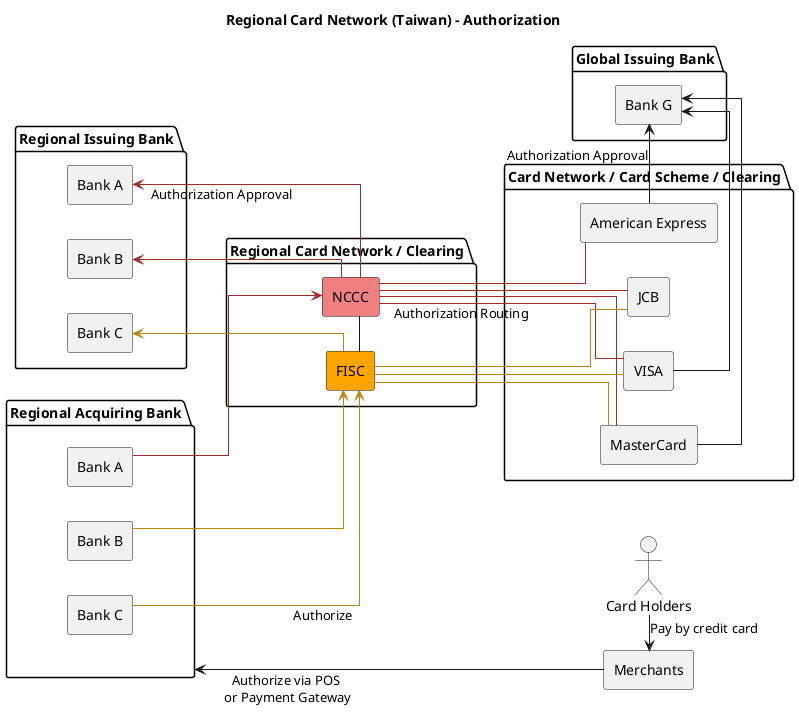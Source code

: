 @startuml
skinparam linetype polyline
skinparam linetype ortho
left to right direction

title "Regional Card Network (Taiwan) - Authorization"

actor "Card Holders" as user
agent "Merchants" as merchant
package "Card Network / Card Scheme / Clearing" as ccnet {
  agent "VISA" as visa
  agent "MasterCard" as mc
  agent "JCB" as jcb
  agent "American Express" as axp
}
package "Regional Card Network / Clearing" as ccnet_local {
  agent "NCCC" as nccc #lightcoral
  agent "FISC" as fisc #orange
}
package "Global Issuing Bank" as issuer_global {
  agent "Bank G" as issuer_global_a
}
package "Regional Issuing Bank" as issuer_local {
  agent "Bank A" as issuer_a
  agent "Bank C" as issuer_b
  agent "Bank B" as issuer_c
}
package "Regional Acquiring Bank" as acquirer_local {
  agent "Bank A" as acquirer_a
  agent "Bank C" as acquirer_b
  agent "Bank B" as acquirer_c
}


merchant -up--> acquirer_local: Authorize via POS\n or Payment Gateway

nccc - fisc
nccc --[#brown] visa: Authorization Routing
nccc --[#brown] mc
nccc --[#brown] jcb
nccc --[#brown] axp
fisc --[#darkGoldenRod] visa
fisc --[#darkGoldenRod] mc
fisc -[#darkGoldenRod] jcb

issuer_a <--[#brown] nccc: Authorization Approval
acquirer_a --[#brown]> nccc
issuer_b <--[#darkGoldenRod] fisc
acquirer_b --[#darkGoldenRod]> fisc: Authorize
issuer_c <--[#brown] nccc
acquirer_c --[#darkGoldenRod]> fisc

issuer_global_a <-right- visa
issuer_global_a <-right- mc
issuer_global_a <-right- axp: Authorization Approval


user -right-> merchant: Pay by credit card 　
@enduml
